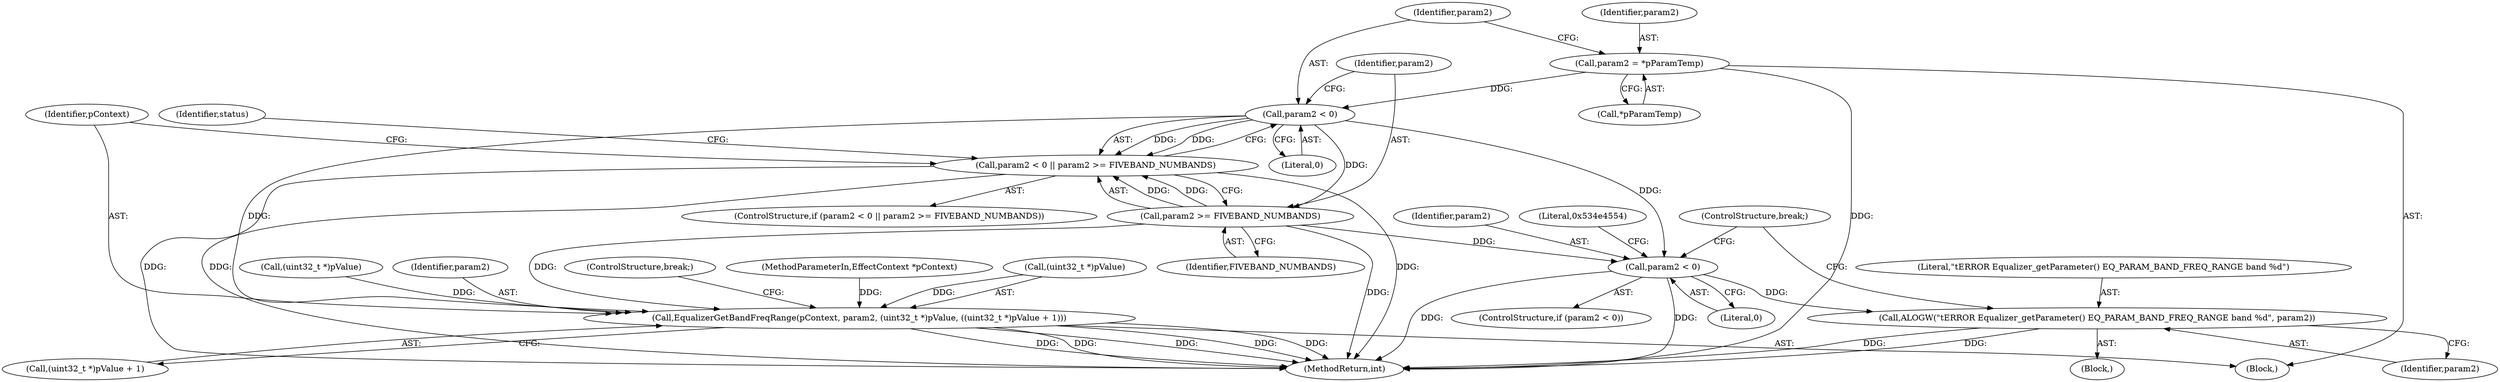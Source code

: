 digraph "0_Android_c66c43ad571ed2590dcd55a762c73c90d9744bac@pointer" {
"1000386" [label="(Call,param2 = *pParamTemp)"];
"1000392" [label="(Call,param2 < 0)"];
"1000391" [label="(Call,param2 < 0 || param2 >= FIVEBAND_NUMBANDS)"];
"1000395" [label="(Call,param2 >= FIVEBAND_NUMBANDS)"];
"1000404" [label="(Call,param2 < 0)"];
"1000411" [label="(Call,ALOGW(\"\tERROR Equalizer_getParameter() EQ_PARAM_BAND_FREQ_RANGE band %d\", param2))"];
"1000415" [label="(Call,EqualizerGetBandFreqRange(pContext, param2, (uint32_t *)pValue, ((uint32_t *)pValue + 1)))"];
"1000403" [label="(ControlStructure,if (param2 < 0))"];
"1000422" [label="(Call,(uint32_t *)pValue)"];
"1000404" [label="(Call,param2 < 0)"];
"1000421" [label="(Call,(uint32_t *)pValue + 1)"];
"1000394" [label="(Literal,0)"];
"1000387" [label="(Identifier,param2)"];
"1000277" [label="(Block,)"];
"1000414" [label="(ControlStructure,break;)"];
"1000567" [label="(MethodReturn,int)"];
"1000400" [label="(Identifier,status)"];
"1000412" [label="(Literal,\"\tERROR Equalizer_getParameter() EQ_PARAM_BAND_FREQ_RANGE band %d\")"];
"1000396" [label="(Identifier,param2)"];
"1000393" [label="(Identifier,param2)"];
"1000392" [label="(Call,param2 < 0)"];
"1000415" [label="(Call,EqualizerGetBandFreqRange(pContext, param2, (uint32_t *)pValue, ((uint32_t *)pValue + 1)))"];
"1000406" [label="(Literal,0)"];
"1000388" [label="(Call,*pParamTemp)"];
"1000395" [label="(Call,param2 >= FIVEBAND_NUMBANDS)"];
"1000417" [label="(Identifier,param2)"];
"1000418" [label="(Call,(uint32_t *)pValue)"];
"1000391" [label="(Call,param2 < 0 || param2 >= FIVEBAND_NUMBANDS)"];
"1000390" [label="(ControlStructure,if (param2 < 0 || param2 >= FIVEBAND_NUMBANDS))"];
"1000407" [label="(Block,)"];
"1000397" [label="(Identifier,FIVEBAND_NUMBANDS)"];
"1000416" [label="(Identifier,pContext)"];
"1000426" [label="(ControlStructure,break;)"];
"1000111" [label="(MethodParameterIn,EffectContext *pContext)"];
"1000405" [label="(Identifier,param2)"];
"1000386" [label="(Call,param2 = *pParamTemp)"];
"1000409" [label="(Literal,0x534e4554)"];
"1000413" [label="(Identifier,param2)"];
"1000411" [label="(Call,ALOGW(\"\tERROR Equalizer_getParameter() EQ_PARAM_BAND_FREQ_RANGE band %d\", param2))"];
"1000386" -> "1000277"  [label="AST: "];
"1000386" -> "1000388"  [label="CFG: "];
"1000387" -> "1000386"  [label="AST: "];
"1000388" -> "1000386"  [label="AST: "];
"1000393" -> "1000386"  [label="CFG: "];
"1000386" -> "1000567"  [label="DDG: "];
"1000386" -> "1000392"  [label="DDG: "];
"1000392" -> "1000391"  [label="AST: "];
"1000392" -> "1000394"  [label="CFG: "];
"1000393" -> "1000392"  [label="AST: "];
"1000394" -> "1000392"  [label="AST: "];
"1000396" -> "1000392"  [label="CFG: "];
"1000391" -> "1000392"  [label="CFG: "];
"1000392" -> "1000391"  [label="DDG: "];
"1000392" -> "1000391"  [label="DDG: "];
"1000392" -> "1000395"  [label="DDG: "];
"1000392" -> "1000404"  [label="DDG: "];
"1000392" -> "1000415"  [label="DDG: "];
"1000391" -> "1000390"  [label="AST: "];
"1000391" -> "1000395"  [label="CFG: "];
"1000395" -> "1000391"  [label="AST: "];
"1000400" -> "1000391"  [label="CFG: "];
"1000416" -> "1000391"  [label="CFG: "];
"1000391" -> "1000567"  [label="DDG: "];
"1000391" -> "1000567"  [label="DDG: "];
"1000391" -> "1000567"  [label="DDG: "];
"1000395" -> "1000391"  [label="DDG: "];
"1000395" -> "1000391"  [label="DDG: "];
"1000395" -> "1000397"  [label="CFG: "];
"1000396" -> "1000395"  [label="AST: "];
"1000397" -> "1000395"  [label="AST: "];
"1000395" -> "1000567"  [label="DDG: "];
"1000395" -> "1000404"  [label="DDG: "];
"1000395" -> "1000415"  [label="DDG: "];
"1000404" -> "1000403"  [label="AST: "];
"1000404" -> "1000406"  [label="CFG: "];
"1000405" -> "1000404"  [label="AST: "];
"1000406" -> "1000404"  [label="AST: "];
"1000409" -> "1000404"  [label="CFG: "];
"1000414" -> "1000404"  [label="CFG: "];
"1000404" -> "1000567"  [label="DDG: "];
"1000404" -> "1000567"  [label="DDG: "];
"1000404" -> "1000411"  [label="DDG: "];
"1000411" -> "1000407"  [label="AST: "];
"1000411" -> "1000413"  [label="CFG: "];
"1000412" -> "1000411"  [label="AST: "];
"1000413" -> "1000411"  [label="AST: "];
"1000414" -> "1000411"  [label="CFG: "];
"1000411" -> "1000567"  [label="DDG: "];
"1000411" -> "1000567"  [label="DDG: "];
"1000415" -> "1000277"  [label="AST: "];
"1000415" -> "1000421"  [label="CFG: "];
"1000416" -> "1000415"  [label="AST: "];
"1000417" -> "1000415"  [label="AST: "];
"1000418" -> "1000415"  [label="AST: "];
"1000421" -> "1000415"  [label="AST: "];
"1000426" -> "1000415"  [label="CFG: "];
"1000415" -> "1000567"  [label="DDG: "];
"1000415" -> "1000567"  [label="DDG: "];
"1000415" -> "1000567"  [label="DDG: "];
"1000415" -> "1000567"  [label="DDG: "];
"1000415" -> "1000567"  [label="DDG: "];
"1000111" -> "1000415"  [label="DDG: "];
"1000418" -> "1000415"  [label="DDG: "];
"1000422" -> "1000415"  [label="DDG: "];
}
